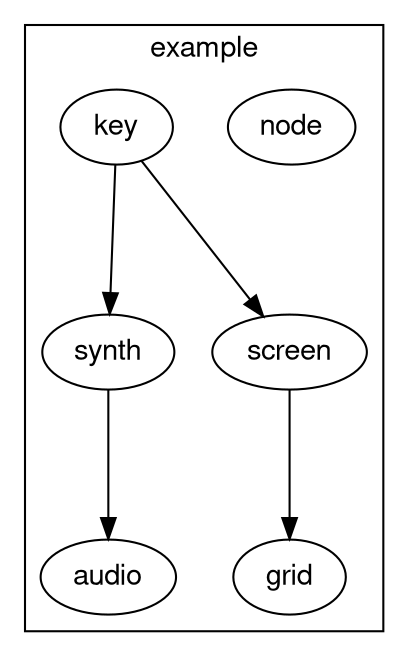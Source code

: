 digraph unix {
    graph [nodesep = 0.25; ranksep=1];
    fontname="Helvetica,Arial,sans-serif"
    node [fontname="Helvetica,Arial,sans-serif"]
    edge [fontname="Helvetica,Arial,sans-serif"]
    subgraph cluster_example_1 {
        label = "example";
        node_0 [
        label="node"
        ];
        key_1 [
        label="key"
        ];
        synth_2 [
        label="synth"
        ];
        audio_3 [
        label="audio"
        ];
        screen_4 [
        label="screen"
        ];
        grid_5 [
        label="grid"
        ];
        
    }
    "key_1" -> "synth_2";
    "key_1" -> "screen_4";
    "synth_2" -> "audio_3";
    "screen_4" -> "grid_5";
}
